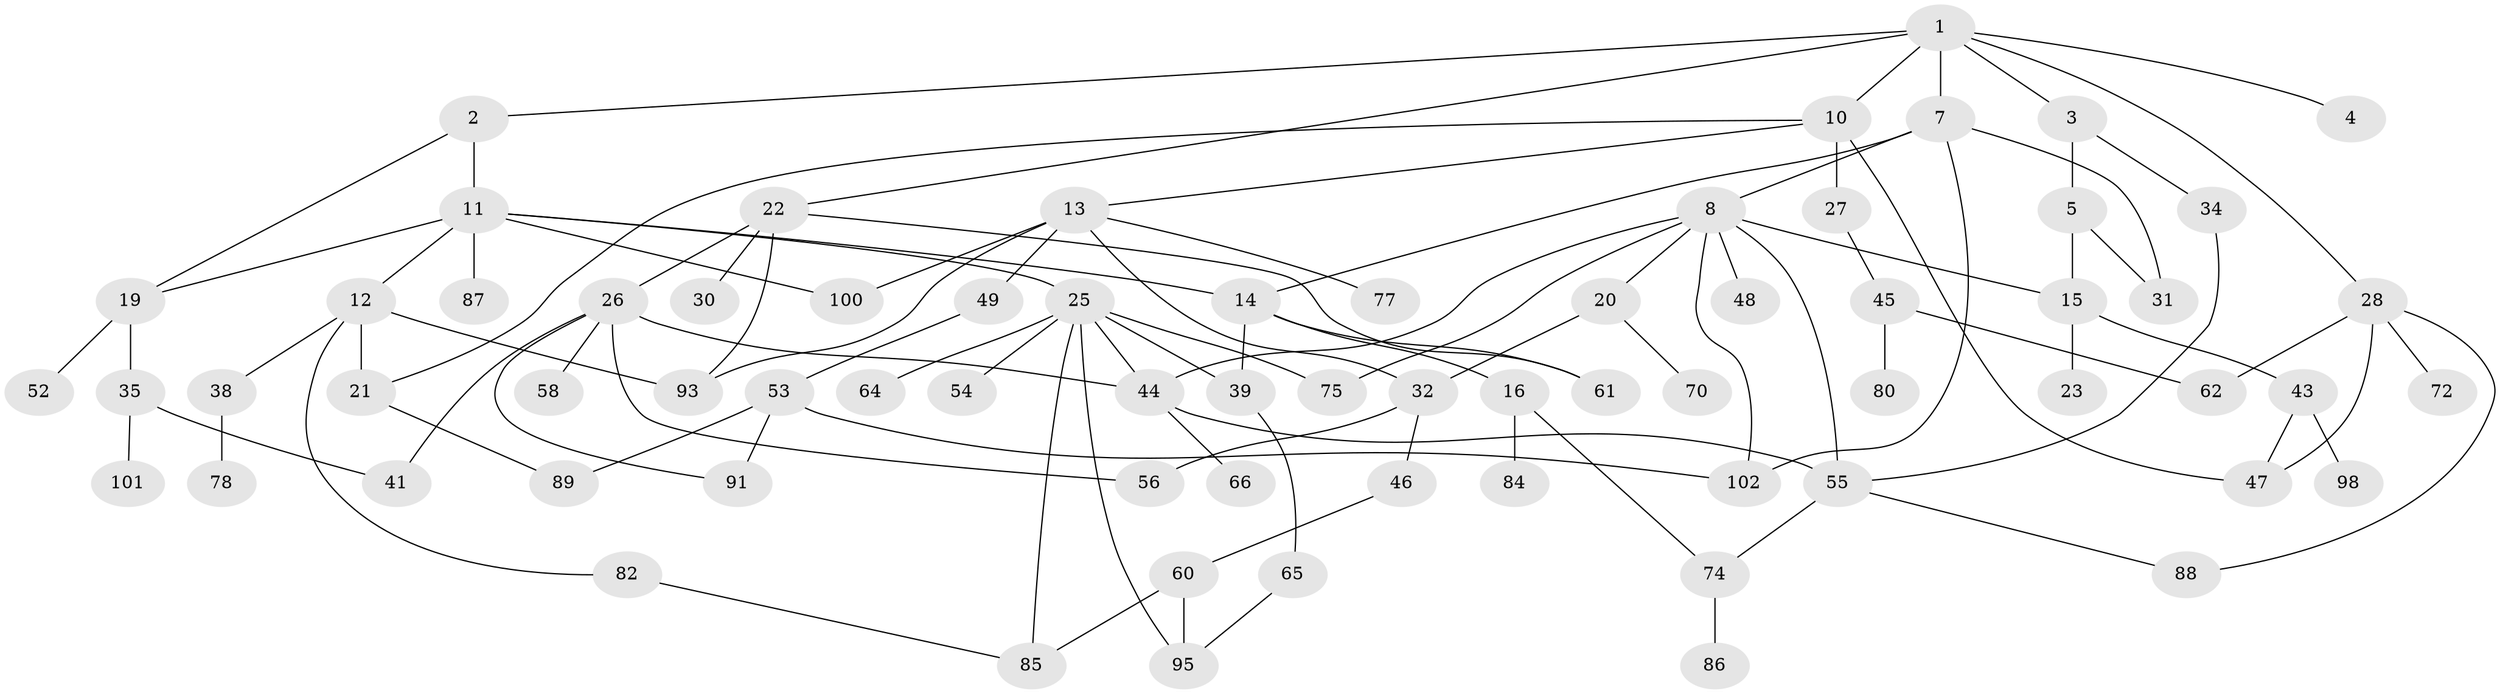 // original degree distribution, {8: 0.009708737864077669, 3: 0.17475728155339806, 2: 0.33980582524271846, 4: 0.10679611650485436, 1: 0.2524271844660194, 7: 0.019417475728155338, 5: 0.07766990291262135, 6: 0.019417475728155338}
// Generated by graph-tools (version 1.1) at 2025/10/02/27/25 16:10:53]
// undirected, 71 vertices, 101 edges
graph export_dot {
graph [start="1"]
  node [color=gray90,style=filled];
  1 [super="+9"];
  2 [super="+42"];
  3;
  4 [super="+51"];
  5 [super="+6"];
  7 [super="+71"];
  8 [super="+81"];
  10 [super="+69"];
  11 [super="+18"];
  12 [super="+79"];
  13 [super="+40"];
  14 [super="+17"];
  15;
  16 [super="+24"];
  19 [super="+50"];
  20 [super="+29"];
  21 [super="+63"];
  22 [super="+73"];
  23;
  25 [super="+37"];
  26 [super="+94"];
  27 [super="+33"];
  28 [super="+36"];
  30;
  31;
  32;
  34;
  35 [super="+68"];
  38;
  39 [super="+57"];
  41;
  43 [super="+103"];
  44 [super="+83"];
  45 [super="+76"];
  46;
  47;
  48;
  49;
  52;
  53 [super="+67"];
  54;
  55 [super="+59"];
  56;
  58 [super="+92"];
  60;
  61;
  62 [super="+90"];
  64;
  65;
  66;
  70;
  72;
  74 [super="+97"];
  75;
  77;
  78;
  80;
  82;
  84;
  85;
  86;
  87;
  88 [super="+96"];
  89;
  91;
  93;
  95 [super="+99"];
  98;
  100;
  101;
  102;
  1 -- 2;
  1 -- 3;
  1 -- 4;
  1 -- 7;
  1 -- 10;
  1 -- 22;
  1 -- 28;
  2 -- 11;
  2 -- 19;
  3 -- 5;
  3 -- 34;
  5 -- 15;
  5 -- 31;
  7 -- 8;
  7 -- 31;
  7 -- 102;
  7 -- 14;
  8 -- 20;
  8 -- 44;
  8 -- 48;
  8 -- 75;
  8 -- 55;
  8 -- 102;
  8 -- 15;
  10 -- 13;
  10 -- 27;
  10 -- 47;
  10 -- 21;
  11 -- 12;
  11 -- 14;
  11 -- 19;
  11 -- 25;
  11 -- 87;
  11 -- 100;
  12 -- 21;
  12 -- 38;
  12 -- 93;
  12 -- 82;
  13 -- 32;
  13 -- 100;
  13 -- 93;
  13 -- 49;
  13 -- 77;
  14 -- 16;
  14 -- 39;
  14 -- 61;
  15 -- 23;
  15 -- 43;
  16 -- 74;
  16 -- 84;
  19 -- 35 [weight=2];
  19 -- 52;
  20 -- 70;
  20 -- 32;
  21 -- 89;
  22 -- 26;
  22 -- 30;
  22 -- 61;
  22 -- 93;
  25 -- 54;
  25 -- 64;
  25 -- 95;
  25 -- 75;
  25 -- 85;
  25 -- 39;
  25 -- 44;
  26 -- 41;
  26 -- 56;
  26 -- 58;
  26 -- 91;
  26 -- 44;
  27 -- 45;
  28 -- 62;
  28 -- 72;
  28 -- 47;
  28 -- 88;
  32 -- 46;
  32 -- 56;
  34 -- 55;
  35 -- 101;
  35 -- 41;
  38 -- 78;
  39 -- 65;
  43 -- 98;
  43 -- 47;
  44 -- 55;
  44 -- 66;
  45 -- 80;
  45 -- 62;
  46 -- 60;
  49 -- 53;
  53 -- 91;
  53 -- 89;
  53 -- 102;
  55 -- 88;
  55 -- 74;
  60 -- 85;
  60 -- 95;
  65 -- 95;
  74 -- 86;
  82 -- 85;
}
